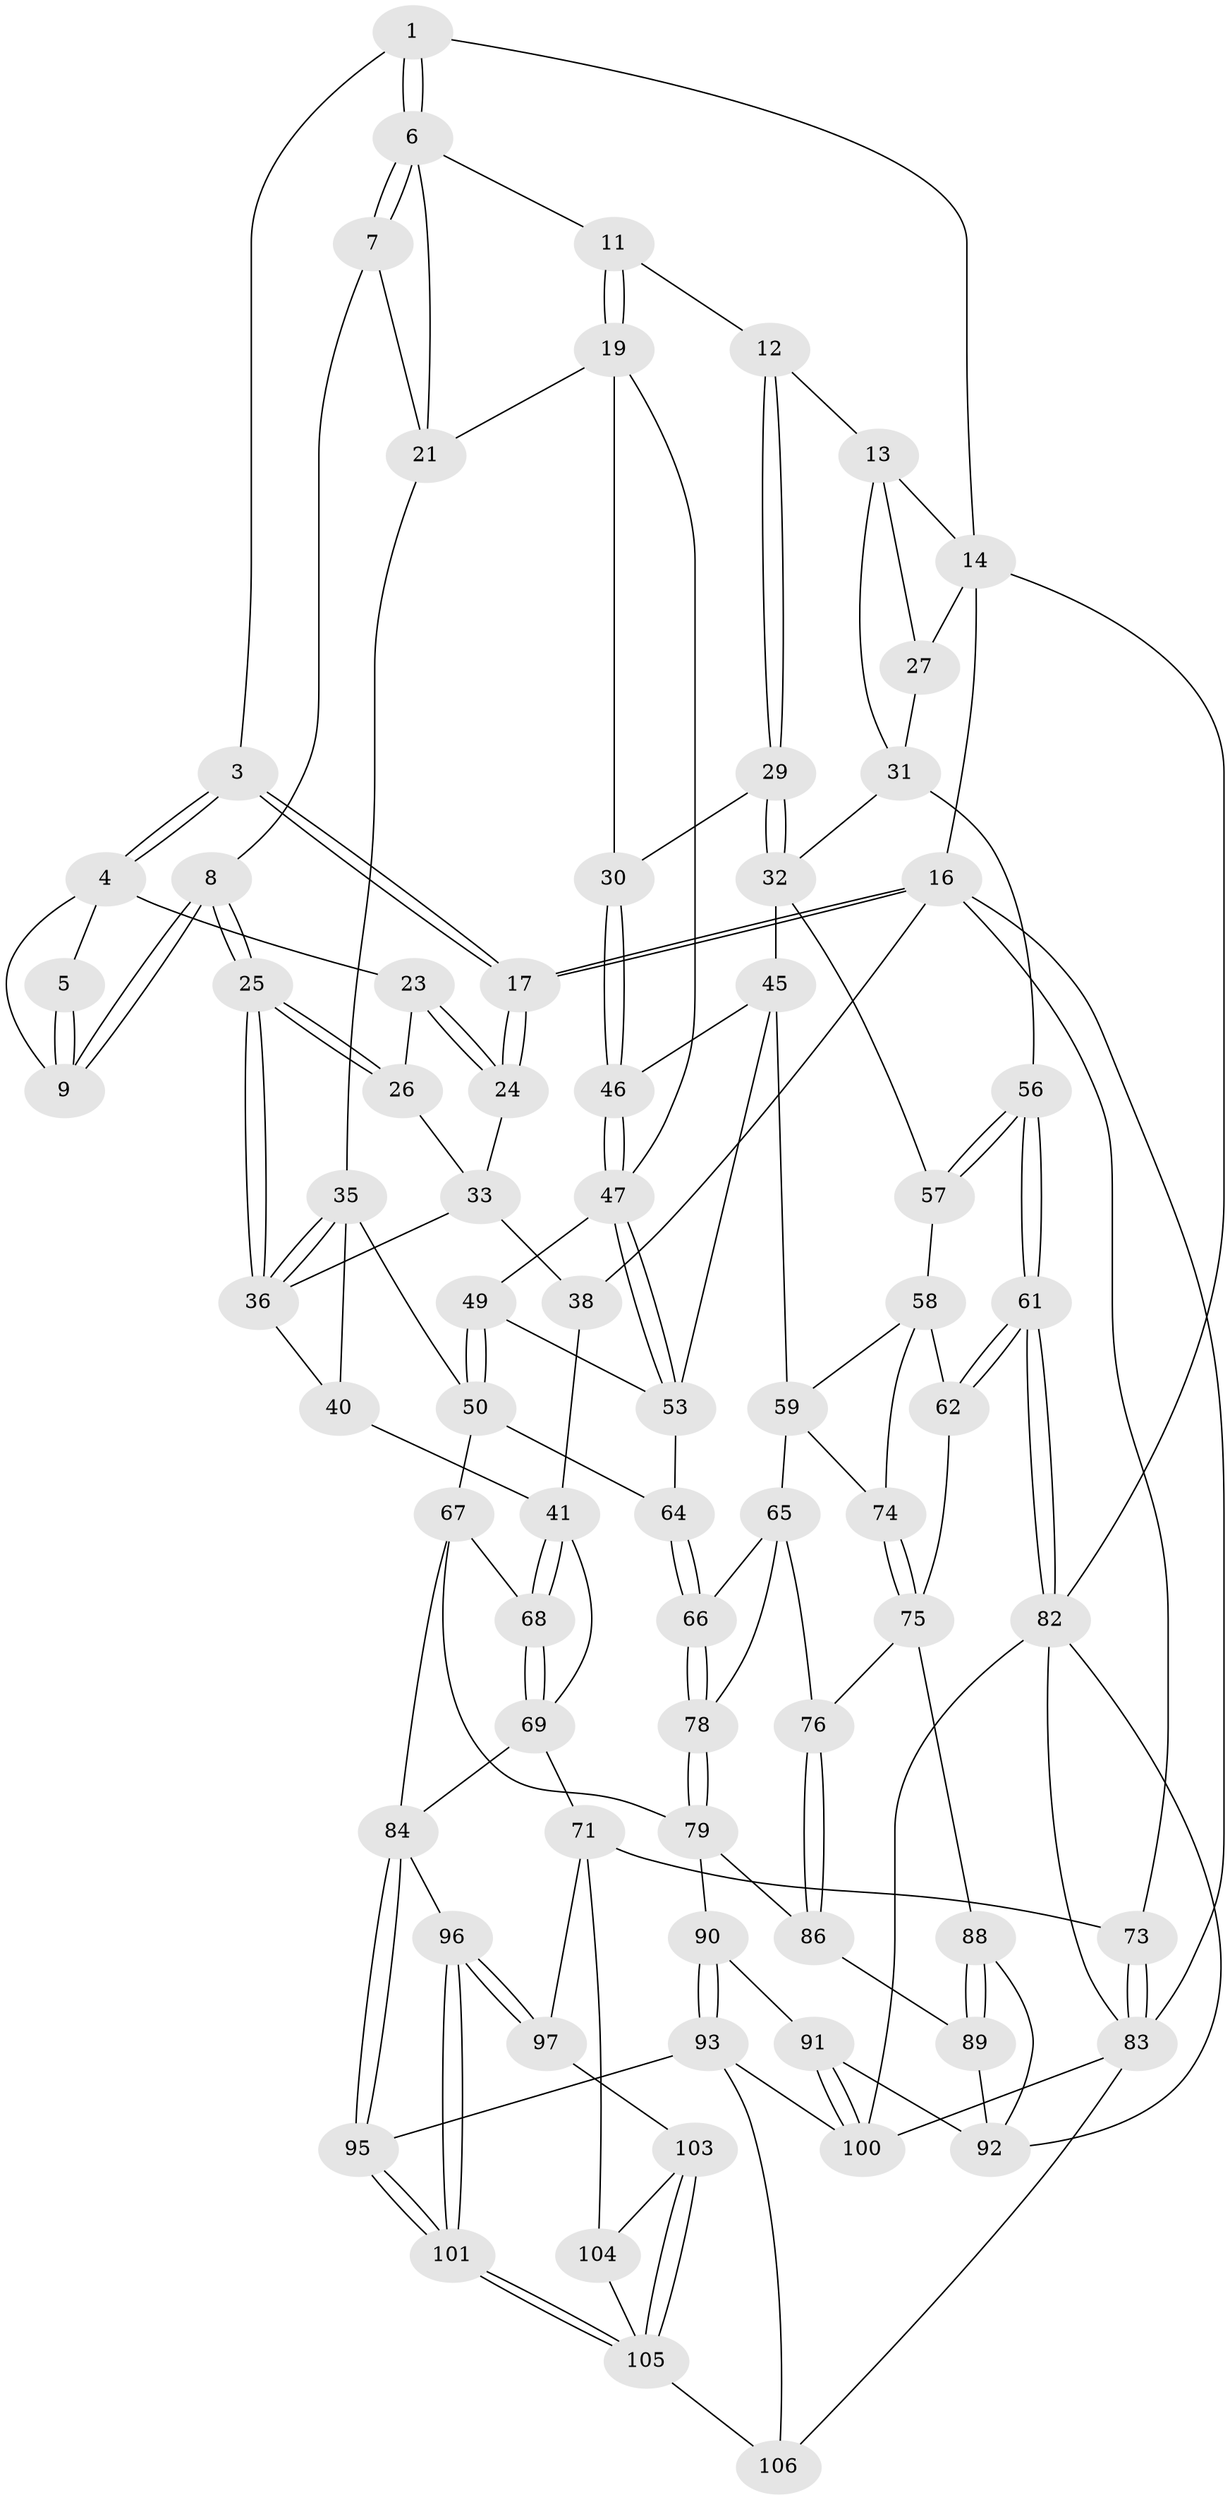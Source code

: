 // Generated by graph-tools (version 1.1) at 2025/24/03/03/25 07:24:36]
// undirected, 75 vertices, 171 edges
graph export_dot {
graph [start="1"]
  node [color=gray90,style=filled];
  1 [pos="+0.3410412121487998+0",super="+2"];
  3 [pos="+0+0"];
  4 [pos="+0.18726241158819387+0.0638735697161287",super="+18"];
  5 [pos="+0.3022633003850714+0.020586589020612264"];
  6 [pos="+0.3887875660083556+0.0599467087409162",super="+10"];
  7 [pos="+0.36388890341329927+0.15096971308423154"];
  8 [pos="+0.2840660154387633+0.175048509217016"];
  9 [pos="+0.24773697043378562+0.11560933321877367"];
  11 [pos="+0.4567480979730097+0.06913792560531522"];
  12 [pos="+0.6706709908506693+0"];
  13 [pos="+0.6808421897727233+0",super="+28"];
  14 [pos="+0.7036792205681582+0",super="+15"];
  16 [pos="+0+0",super="+39"];
  17 [pos="+0+0"];
  19 [pos="+0.5356410641852638+0.2463886831052378",super="+20"];
  21 [pos="+0.4788161220076006+0.2730805214039524",super="+22"];
  23 [pos="+0.16273154348210528+0.14251304679266594"];
  24 [pos="+0.08448556341545149+0.1413614306678312"];
  25 [pos="+0.2600885983881675+0.21817892573484923"];
  26 [pos="+0.17904573572128374+0.17259338511572328"];
  27 [pos="+1+0.10743904627439513"];
  29 [pos="+0.6262237212748663+0.20273590228828292"];
  30 [pos="+0.5846659235829955+0.22863210366988806"];
  31 [pos="+0.8381083299849718+0.2929503390494429",super="+52"];
  32 [pos="+0.8051032831591+0.32018316553406284",super="+44"];
  33 [pos="+0.13308353817560675+0.23382556487370315",super="+34"];
  35 [pos="+0.37033905872311024+0.30815116166723744",super="+43"];
  36 [pos="+0.25454480920539063+0.25033659881650855",super="+37"];
  38 [pos="+0+0.39838200545488317"];
  40 [pos="+0.17818142125243247+0.4390474532238644"];
  41 [pos="+0.1075123815681666+0.4303933768551861",super="+42"];
  45 [pos="+0.702322649695096+0.39981358750925544",super="+55"];
  46 [pos="+0.6358301815431204+0.3940249124672928"];
  47 [pos="+0.5913170362473718+0.425045858158886",super="+48"];
  49 [pos="+0.47293973379372833+0.3741517863972834"];
  50 [pos="+0.3351141269921821+0.5210482474982387",super="+51"];
  53 [pos="+0.5818339667829115+0.5029222261985864",super="+54"];
  56 [pos="+1+0.6365788193525023"];
  57 [pos="+0.8226473304734309+0.41549388245758995"];
  58 [pos="+0.7847373889540008+0.4714540303488934",super="+63"];
  59 [pos="+0.7131504252290671+0.5417052665191173",super="+60"];
  61 [pos="+1+0.6540160893906404"];
  62 [pos="+0.8882660468246661+0.6810751588402328"];
  64 [pos="+0.4603400077665688+0.541287863725895"];
  65 [pos="+0.6286656799858666+0.554865856779961",super="+77"];
  66 [pos="+0.4985540934019473+0.6268817171575275"];
  67 [pos="+0.2773167180568903+0.5796979201871562",super="+80"];
  68 [pos="+0.09386769561845265+0.6609960082029572"];
  69 [pos="+0.08504640626917603+0.6663162325233615",super="+70"];
  71 [pos="+0+0.7323835745549333",super="+72"];
  73 [pos="+0+0.763476561315664"];
  74 [pos="+0.7446255888136819+0.5841782680999043"];
  75 [pos="+0.6824071386475756+0.7005673213082735",super="+81"];
  76 [pos="+0.6395472640401278+0.691325216473225"];
  78 [pos="+0.5014766491500272+0.6692220096741968"];
  79 [pos="+0.45332771893364643+0.720014524457887",super="+87"];
  82 [pos="+1+1",super="+99"];
  83 [pos="+0+1",super="+108"];
  84 [pos="+0.2839026791687434+0.736034934004453",super="+85"];
  86 [pos="+0.620833690327374+0.7293489700300231"];
  88 [pos="+0.7213643137555191+0.9747830938313816"];
  89 [pos="+0.6168637815388597+0.7523880594952165"];
  90 [pos="+0.47597700799875897+0.7774847995954952"];
  91 [pos="+0.5031852611755566+0.7926967374467087"];
  92 [pos="+0.5690362750163102+0.810964141976549",super="+98"];
  93 [pos="+0.4207797052484289+0.8880049034577752",super="+94"];
  95 [pos="+0.2881984551608589+0.7838244752129327"];
  96 [pos="+0.1420631129527541+0.8595920401961903"];
  97 [pos="+0.10635278968151504+0.8503122559889535"];
  100 [pos="+0.6568132343270158+1",super="+102"];
  101 [pos="+0.1651424391560726+0.8973886141734878"];
  103 [pos="+0.05564626250947073+0.8654730016503877"];
  104 [pos="+0+0.8475371749419839"];
  105 [pos="+0.16160719339651194+1",super="+107"];
  106 [pos="+0.2006966423821668+1"];
  1 -- 6;
  1 -- 6;
  1 -- 3;
  1 -- 14;
  3 -- 4;
  3 -- 4;
  3 -- 17;
  3 -- 17;
  4 -- 5;
  4 -- 9;
  4 -- 23;
  5 -- 9;
  5 -- 9;
  6 -- 7;
  6 -- 7;
  6 -- 11;
  6 -- 21;
  7 -- 8;
  7 -- 21;
  8 -- 9;
  8 -- 9;
  8 -- 25;
  8 -- 25;
  11 -- 12;
  11 -- 19;
  11 -- 19;
  12 -- 13;
  12 -- 29;
  12 -- 29;
  13 -- 14;
  13 -- 27;
  13 -- 31;
  14 -- 16;
  14 -- 82;
  14 -- 27;
  16 -- 17;
  16 -- 17;
  16 -- 83;
  16 -- 73;
  16 -- 38;
  17 -- 24;
  17 -- 24;
  19 -- 30;
  19 -- 21;
  19 -- 47;
  21 -- 35;
  23 -- 24;
  23 -- 24;
  23 -- 26;
  24 -- 33;
  25 -- 26;
  25 -- 26;
  25 -- 36;
  25 -- 36;
  26 -- 33;
  27 -- 31;
  29 -- 30;
  29 -- 32;
  29 -- 32;
  30 -- 46;
  30 -- 46;
  31 -- 32;
  31 -- 56;
  32 -- 57;
  32 -- 45;
  33 -- 36;
  33 -- 38;
  35 -- 36;
  35 -- 36;
  35 -- 40;
  35 -- 50;
  36 -- 40;
  38 -- 41;
  40 -- 41;
  41 -- 68;
  41 -- 68;
  41 -- 69;
  45 -- 46;
  45 -- 59;
  45 -- 53;
  46 -- 47;
  46 -- 47;
  47 -- 53;
  47 -- 53;
  47 -- 49;
  49 -- 50;
  49 -- 50;
  49 -- 53;
  50 -- 64;
  50 -- 67;
  53 -- 64;
  56 -- 57;
  56 -- 57;
  56 -- 61;
  56 -- 61;
  57 -- 58;
  58 -- 59;
  58 -- 74;
  58 -- 62;
  59 -- 74;
  59 -- 65;
  61 -- 62;
  61 -- 62;
  61 -- 82;
  61 -- 82;
  62 -- 75;
  64 -- 66;
  64 -- 66;
  65 -- 66;
  65 -- 76;
  65 -- 78;
  66 -- 78;
  66 -- 78;
  67 -- 68;
  67 -- 84;
  67 -- 79;
  68 -- 69;
  68 -- 69;
  69 -- 71;
  69 -- 84;
  71 -- 97;
  71 -- 104;
  71 -- 73;
  73 -- 83;
  73 -- 83;
  74 -- 75;
  74 -- 75;
  75 -- 76;
  75 -- 88;
  76 -- 86;
  76 -- 86;
  78 -- 79;
  78 -- 79;
  79 -- 90;
  79 -- 86;
  82 -- 83;
  82 -- 100;
  82 -- 92;
  83 -- 106;
  83 -- 100;
  84 -- 95;
  84 -- 95;
  84 -- 96;
  86 -- 89;
  88 -- 89;
  88 -- 89;
  88 -- 92;
  89 -- 92;
  90 -- 91;
  90 -- 93;
  90 -- 93;
  91 -- 92;
  91 -- 100;
  91 -- 100;
  93 -- 106;
  93 -- 95;
  93 -- 100;
  95 -- 101;
  95 -- 101;
  96 -- 97;
  96 -- 97;
  96 -- 101;
  96 -- 101;
  97 -- 103;
  101 -- 105;
  101 -- 105;
  103 -- 104;
  103 -- 105;
  103 -- 105;
  104 -- 105;
  105 -- 106;
}
